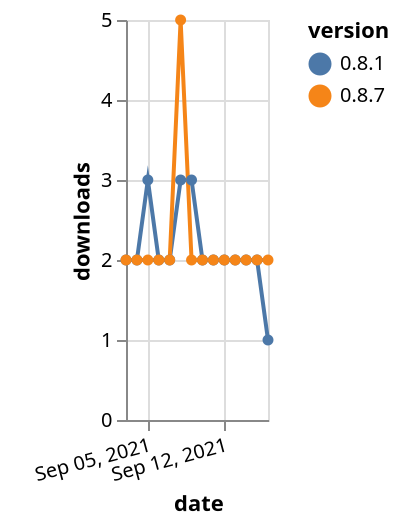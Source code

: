 {"$schema": "https://vega.github.io/schema/vega-lite/v5.json", "description": "A simple bar chart with embedded data.", "data": {"values": [{"date": "2021-09-03", "total": 2310, "delta": 2, "version": "0.8.1"}, {"date": "2021-09-04", "total": 2312, "delta": 2, "version": "0.8.1"}, {"date": "2021-09-05", "total": 2315, "delta": 3, "version": "0.8.1"}, {"date": "2021-09-06", "total": 2317, "delta": 2, "version": "0.8.1"}, {"date": "2021-09-07", "total": 2319, "delta": 2, "version": "0.8.1"}, {"date": "2021-09-08", "total": 2322, "delta": 3, "version": "0.8.1"}, {"date": "2021-09-09", "total": 2325, "delta": 3, "version": "0.8.1"}, {"date": "2021-09-10", "total": 2327, "delta": 2, "version": "0.8.1"}, {"date": "2021-09-11", "total": 2329, "delta": 2, "version": "0.8.1"}, {"date": "2021-09-12", "total": 2331, "delta": 2, "version": "0.8.1"}, {"date": "2021-09-13", "total": 2333, "delta": 2, "version": "0.8.1"}, {"date": "2021-09-14", "total": 2335, "delta": 2, "version": "0.8.1"}, {"date": "2021-09-15", "total": 2337, "delta": 2, "version": "0.8.1"}, {"date": "2021-09-16", "total": 2338, "delta": 1, "version": "0.8.1"}, {"date": "2021-09-03", "total": 2350, "delta": 2, "version": "0.8.7"}, {"date": "2021-09-04", "total": 2352, "delta": 2, "version": "0.8.7"}, {"date": "2021-09-05", "total": 2354, "delta": 2, "version": "0.8.7"}, {"date": "2021-09-06", "total": 2356, "delta": 2, "version": "0.8.7"}, {"date": "2021-09-07", "total": 2358, "delta": 2, "version": "0.8.7"}, {"date": "2021-09-08", "total": 2363, "delta": 5, "version": "0.8.7"}, {"date": "2021-09-09", "total": 2365, "delta": 2, "version": "0.8.7"}, {"date": "2021-09-10", "total": 2367, "delta": 2, "version": "0.8.7"}, {"date": "2021-09-11", "total": 2369, "delta": 2, "version": "0.8.7"}, {"date": "2021-09-12", "total": 2371, "delta": 2, "version": "0.8.7"}, {"date": "2021-09-13", "total": 2373, "delta": 2, "version": "0.8.7"}, {"date": "2021-09-14", "total": 2375, "delta": 2, "version": "0.8.7"}, {"date": "2021-09-15", "total": 2377, "delta": 2, "version": "0.8.7"}, {"date": "2021-09-16", "total": 2379, "delta": 2, "version": "0.8.7"}]}, "width": "container", "mark": {"type": "line", "point": {"filled": true}}, "encoding": {"x": {"field": "date", "type": "temporal", "timeUnit": "yearmonthdate", "title": "date", "axis": {"labelAngle": -15}}, "y": {"field": "delta", "type": "quantitative", "title": "downloads"}, "color": {"field": "version", "type": "nominal"}, "tooltip": {"field": "delta"}}}